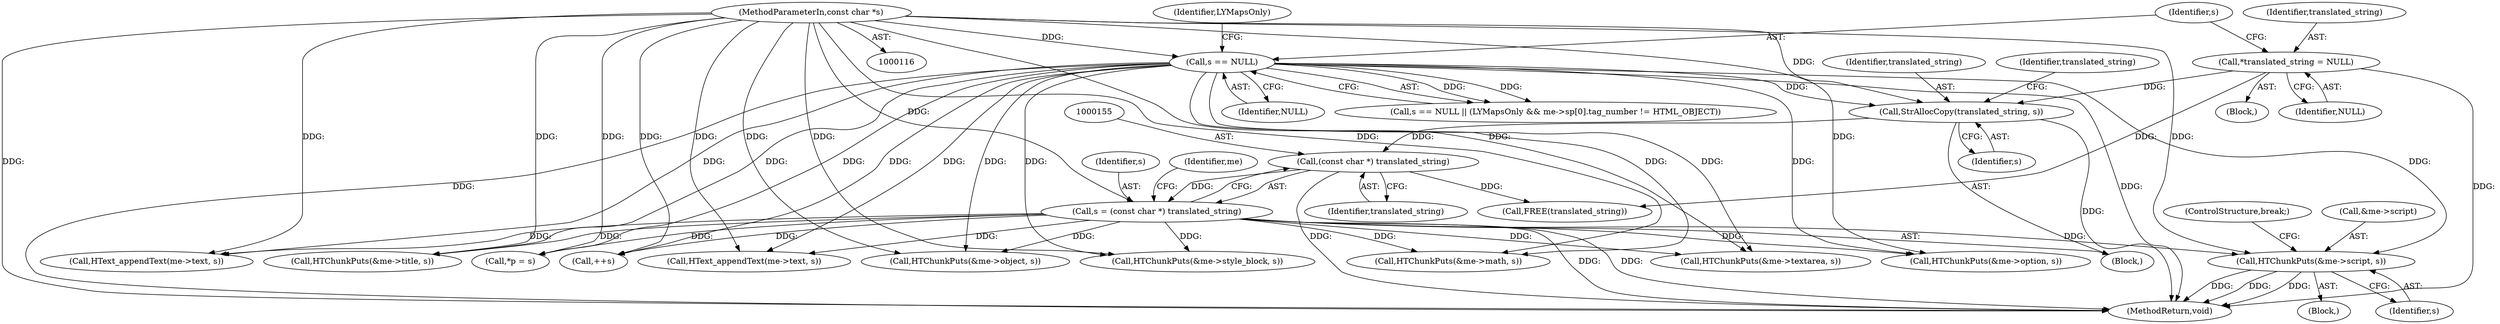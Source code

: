 digraph "1_lynx-snapshots_280a61b300a1614f6037efc0902ff7ecf17146e9@del" {
"1000185" [label="(Call,HTChunkPuts(&me->script, s))"];
"1000126" [label="(Call,s == NULL)"];
"1000118" [label="(MethodParameterIn,const char *s)"];
"1000152" [label="(Call,s = (const char *) translated_string)"];
"1000154" [label="(Call,(const char *) translated_string)"];
"1000144" [label="(Call,StrAllocCopy(translated_string, s))"];
"1000121" [label="(Call,*translated_string = NULL)"];
"1000149" [label="(Identifier,translated_string)"];
"1000145" [label="(Identifier,translated_string)"];
"1000259" [label="(Call,HText_appendText(me->text, s))"];
"1000190" [label="(Identifier,s)"];
"1000169" [label="(Call,HTChunkPuts(&me->title, s))"];
"1000128" [label="(Identifier,NULL)"];
"1000165" [label="(Block,)"];
"1000130" [label="(Identifier,LYMapsOnly)"];
"1000268" [label="(Call,*p = s)"];
"1000121" [label="(Call,*translated_string = NULL)"];
"1000470" [label="(Call,FREE(translated_string))"];
"1000252" [label="(Call,++s)"];
"1000123" [label="(Identifier,NULL)"];
"1000153" [label="(Identifier,s)"];
"1000191" [label="(ControlStructure,break;)"];
"1000144" [label="(Call,StrAllocCopy(translated_string, s))"];
"1000119" [label="(Block,)"];
"1000196" [label="(Call,HText_appendText(me->text, s))"];
"1000125" [label="(Call,s == NULL || (LYMapsOnly && me->sp[0].tag_number != HTML_OBJECT))"];
"1000122" [label="(Identifier,translated_string)"];
"1000161" [label="(Identifier,me)"];
"1000156" [label="(Identifier,translated_string)"];
"1000472" [label="(MethodReturn,void)"];
"1000186" [label="(Call,&me->script)"];
"1000203" [label="(Call,HTChunkPuts(&me->object, s))"];
"1000154" [label="(Call,(const char *) translated_string)"];
"1000152" [label="(Call,s = (const char *) translated_string)"];
"1000118" [label="(MethodParameterIn,const char *s)"];
"1000127" [label="(Identifier,s)"];
"1000143" [label="(Block,)"];
"1000126" [label="(Call,s == NULL)"];
"1000177" [label="(Call,HTChunkPuts(&me->style_block, s))"];
"1000228" [label="(Call,HTChunkPuts(&me->math, s))"];
"1000146" [label="(Identifier,s)"];
"1000185" [label="(Call,HTChunkPuts(&me->script, s))"];
"1000211" [label="(Call,HTChunkPuts(&me->textarea, s))"];
"1000220" [label="(Call,HTChunkPuts(&me->option, s))"];
"1000185" -> "1000165"  [label="AST: "];
"1000185" -> "1000190"  [label="CFG: "];
"1000186" -> "1000185"  [label="AST: "];
"1000190" -> "1000185"  [label="AST: "];
"1000191" -> "1000185"  [label="CFG: "];
"1000185" -> "1000472"  [label="DDG: "];
"1000185" -> "1000472"  [label="DDG: "];
"1000185" -> "1000472"  [label="DDG: "];
"1000126" -> "1000185"  [label="DDG: "];
"1000152" -> "1000185"  [label="DDG: "];
"1000118" -> "1000185"  [label="DDG: "];
"1000126" -> "1000125"  [label="AST: "];
"1000126" -> "1000128"  [label="CFG: "];
"1000127" -> "1000126"  [label="AST: "];
"1000128" -> "1000126"  [label="AST: "];
"1000130" -> "1000126"  [label="CFG: "];
"1000125" -> "1000126"  [label="CFG: "];
"1000126" -> "1000472"  [label="DDG: "];
"1000126" -> "1000472"  [label="DDG: "];
"1000126" -> "1000125"  [label="DDG: "];
"1000126" -> "1000125"  [label="DDG: "];
"1000118" -> "1000126"  [label="DDG: "];
"1000126" -> "1000144"  [label="DDG: "];
"1000126" -> "1000169"  [label="DDG: "];
"1000126" -> "1000177"  [label="DDG: "];
"1000126" -> "1000196"  [label="DDG: "];
"1000126" -> "1000203"  [label="DDG: "];
"1000126" -> "1000211"  [label="DDG: "];
"1000126" -> "1000220"  [label="DDG: "];
"1000126" -> "1000228"  [label="DDG: "];
"1000126" -> "1000252"  [label="DDG: "];
"1000126" -> "1000259"  [label="DDG: "];
"1000126" -> "1000268"  [label="DDG: "];
"1000118" -> "1000116"  [label="AST: "];
"1000118" -> "1000472"  [label="DDG: "];
"1000118" -> "1000144"  [label="DDG: "];
"1000118" -> "1000152"  [label="DDG: "];
"1000118" -> "1000169"  [label="DDG: "];
"1000118" -> "1000177"  [label="DDG: "];
"1000118" -> "1000196"  [label="DDG: "];
"1000118" -> "1000203"  [label="DDG: "];
"1000118" -> "1000211"  [label="DDG: "];
"1000118" -> "1000220"  [label="DDG: "];
"1000118" -> "1000228"  [label="DDG: "];
"1000118" -> "1000252"  [label="DDG: "];
"1000118" -> "1000259"  [label="DDG: "];
"1000118" -> "1000268"  [label="DDG: "];
"1000152" -> "1000143"  [label="AST: "];
"1000152" -> "1000154"  [label="CFG: "];
"1000153" -> "1000152"  [label="AST: "];
"1000154" -> "1000152"  [label="AST: "];
"1000161" -> "1000152"  [label="CFG: "];
"1000152" -> "1000472"  [label="DDG: "];
"1000152" -> "1000472"  [label="DDG: "];
"1000154" -> "1000152"  [label="DDG: "];
"1000152" -> "1000169"  [label="DDG: "];
"1000152" -> "1000177"  [label="DDG: "];
"1000152" -> "1000196"  [label="DDG: "];
"1000152" -> "1000203"  [label="DDG: "];
"1000152" -> "1000211"  [label="DDG: "];
"1000152" -> "1000220"  [label="DDG: "];
"1000152" -> "1000228"  [label="DDG: "];
"1000152" -> "1000252"  [label="DDG: "];
"1000152" -> "1000259"  [label="DDG: "];
"1000152" -> "1000268"  [label="DDG: "];
"1000154" -> "1000156"  [label="CFG: "];
"1000155" -> "1000154"  [label="AST: "];
"1000156" -> "1000154"  [label="AST: "];
"1000154" -> "1000472"  [label="DDG: "];
"1000144" -> "1000154"  [label="DDG: "];
"1000154" -> "1000470"  [label="DDG: "];
"1000144" -> "1000143"  [label="AST: "];
"1000144" -> "1000146"  [label="CFG: "];
"1000145" -> "1000144"  [label="AST: "];
"1000146" -> "1000144"  [label="AST: "];
"1000149" -> "1000144"  [label="CFG: "];
"1000144" -> "1000472"  [label="DDG: "];
"1000121" -> "1000144"  [label="DDG: "];
"1000121" -> "1000119"  [label="AST: "];
"1000121" -> "1000123"  [label="CFG: "];
"1000122" -> "1000121"  [label="AST: "];
"1000123" -> "1000121"  [label="AST: "];
"1000127" -> "1000121"  [label="CFG: "];
"1000121" -> "1000472"  [label="DDG: "];
"1000121" -> "1000470"  [label="DDG: "];
}
